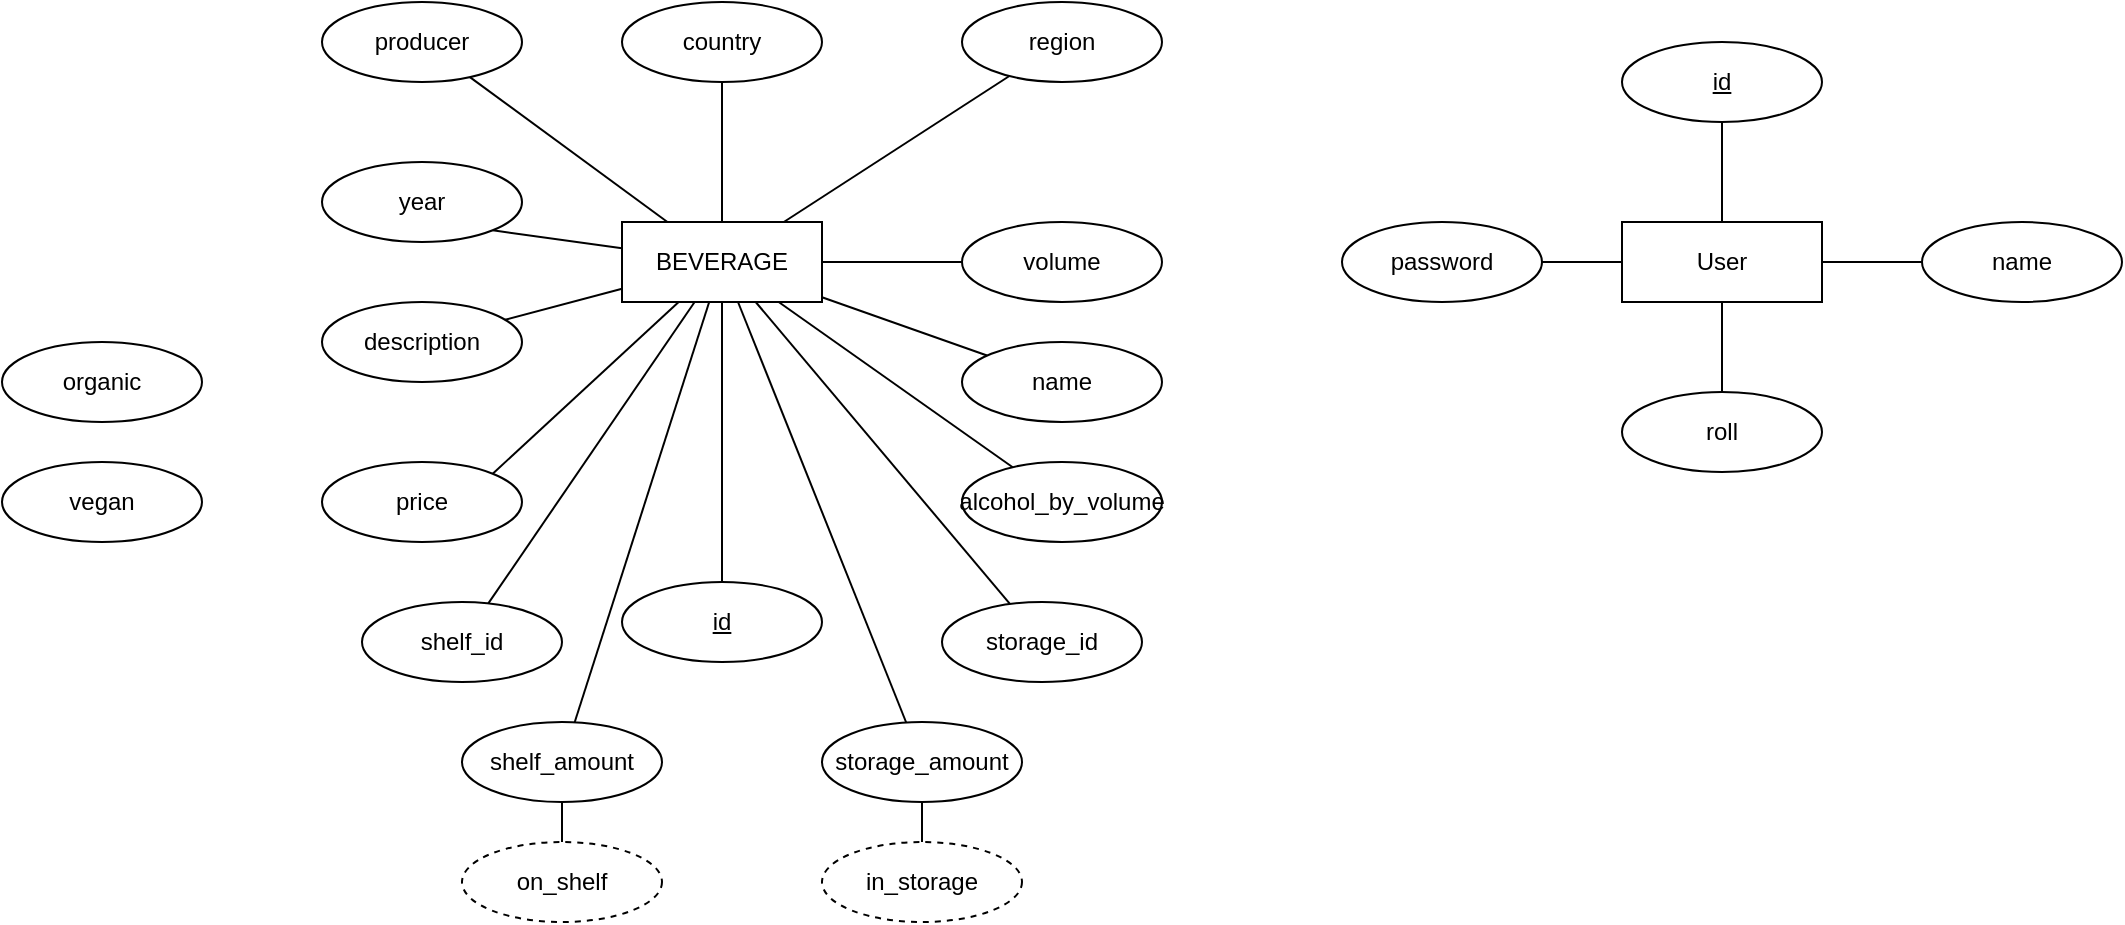 <mxfile>
    <diagram id="eBLj1lRn6UYE3inc8pBK" name="Page-1">
        <mxGraphModel dx="878" dy="587" grid="1" gridSize="10" guides="1" tooltips="1" connect="1" arrows="1" fold="1" page="1" pageScale="1" pageWidth="850" pageHeight="1100" math="0" shadow="0">
            <root>
                <mxCell id="0"/>
                <mxCell id="1" parent="0"/>
                <mxCell id="18" value="in_storage" style="ellipse;whiteSpace=wrap;html=1;align=center;dashed=1;" parent="1" vertex="1">
                    <mxGeometry x="470" y="730" width="100" height="40" as="geometry"/>
                </mxCell>
                <mxCell id="h6sXgx3f2ig4v7rKi6Yk-35" style="edgeStyle=none;html=1;endArrow=none;endFill=0;" parent="1" source="19" target="24" edge="1">
                    <mxGeometry relative="1" as="geometry"/>
                </mxCell>
                <mxCell id="h6sXgx3f2ig4v7rKi6Yk-36" style="edgeStyle=none;html=1;endArrow=none;endFill=0;" parent="1" source="19" target="20" edge="1">
                    <mxGeometry relative="1" as="geometry"/>
                </mxCell>
                <mxCell id="h6sXgx3f2ig4v7rKi6Yk-37" style="edgeStyle=none;html=1;endArrow=none;endFill=0;" parent="1" source="19" target="28" edge="1">
                    <mxGeometry relative="1" as="geometry"/>
                </mxCell>
                <mxCell id="h6sXgx3f2ig4v7rKi6Yk-38" style="edgeStyle=none;html=1;endArrow=none;endFill=0;" parent="1" source="19" target="23" edge="1">
                    <mxGeometry relative="1" as="geometry"/>
                </mxCell>
                <mxCell id="h6sXgx3f2ig4v7rKi6Yk-39" style="edgeStyle=none;html=1;endArrow=none;endFill=0;" parent="1" source="19" target="22" edge="1">
                    <mxGeometry relative="1" as="geometry"/>
                </mxCell>
                <mxCell id="h6sXgx3f2ig4v7rKi6Yk-40" style="edgeStyle=none;html=1;endArrow=none;endFill=0;" parent="1" source="19" target="21" edge="1">
                    <mxGeometry relative="1" as="geometry"/>
                </mxCell>
                <mxCell id="h6sXgx3f2ig4v7rKi6Yk-41" style="edgeStyle=none;html=1;entryX=1;entryY=1;entryDx=0;entryDy=0;endArrow=none;endFill=0;" parent="1" source="19" target="31" edge="1">
                    <mxGeometry relative="1" as="geometry"/>
                </mxCell>
                <mxCell id="h6sXgx3f2ig4v7rKi6Yk-42" style="edgeStyle=none;html=1;endArrow=none;endFill=0;" parent="1" source="19" target="29" edge="1">
                    <mxGeometry relative="1" as="geometry"/>
                </mxCell>
                <mxCell id="h6sXgx3f2ig4v7rKi6Yk-43" style="edgeStyle=none;html=1;entryX=1;entryY=0;entryDx=0;entryDy=0;endArrow=none;endFill=0;" parent="1" source="19" target="26" edge="1">
                    <mxGeometry relative="1" as="geometry"/>
                </mxCell>
                <mxCell id="h6sXgx3f2ig4v7rKi6Yk-44" style="edgeStyle=none;html=1;endArrow=none;endFill=0;" parent="1" source="19" target="27" edge="1">
                    <mxGeometry relative="1" as="geometry"/>
                </mxCell>
                <mxCell id="19" value="BEVERAGE" style="whiteSpace=wrap;html=1;align=center;" parent="1" vertex="1">
                    <mxGeometry x="370" y="420" width="100" height="40" as="geometry"/>
                </mxCell>
                <mxCell id="20" value="name" style="ellipse;whiteSpace=wrap;html=1;align=center;" parent="1" vertex="1">
                    <mxGeometry x="540" y="480" width="100" height="40" as="geometry"/>
                </mxCell>
                <mxCell id="h6sXgx3f2ig4v7rKi6Yk-26" style="edgeStyle=none;html=1;endArrow=none;endFill=0;" parent="1" source="h6sXgx3f2ig4v7rKi6Yk-20" target="h6sXgx3f2ig4v7rKi6Yk-25" edge="1">
                    <mxGeometry relative="1" as="geometry"/>
                </mxCell>
                <mxCell id="h6sXgx3f2ig4v7rKi6Yk-27" style="edgeStyle=none;html=1;endArrow=none;endFill=0;" parent="1" source="h6sXgx3f2ig4v7rKi6Yk-20" target="h6sXgx3f2ig4v7rKi6Yk-24" edge="1">
                    <mxGeometry relative="1" as="geometry"/>
                </mxCell>
                <mxCell id="h6sXgx3f2ig4v7rKi6Yk-28" style="edgeStyle=none;html=1;endArrow=none;endFill=0;" parent="1" source="h6sXgx3f2ig4v7rKi6Yk-20" target="h6sXgx3f2ig4v7rKi6Yk-22" edge="1">
                    <mxGeometry relative="1" as="geometry"/>
                </mxCell>
                <mxCell id="h6sXgx3f2ig4v7rKi6Yk-29" style="edgeStyle=none;html=1;endArrow=none;endFill=0;" parent="1" source="h6sXgx3f2ig4v7rKi6Yk-20" target="h6sXgx3f2ig4v7rKi6Yk-21" edge="1">
                    <mxGeometry relative="1" as="geometry"/>
                </mxCell>
                <mxCell id="h6sXgx3f2ig4v7rKi6Yk-20" value="User" style="whiteSpace=wrap;html=1;align=center;" parent="1" vertex="1">
                    <mxGeometry x="870" y="420" width="100" height="40" as="geometry"/>
                </mxCell>
                <mxCell id="h6sXgx3f2ig4v7rKi6Yk-21" value="&lt;u&gt;id&lt;/u&gt;" style="ellipse;whiteSpace=wrap;html=1;align=center;" parent="1" vertex="1">
                    <mxGeometry x="870" y="330" width="100" height="40" as="geometry"/>
                </mxCell>
                <mxCell id="h6sXgx3f2ig4v7rKi6Yk-22" value="name" style="ellipse;whiteSpace=wrap;html=1;align=center;" parent="1" vertex="1">
                    <mxGeometry x="1020" y="420" width="100" height="40" as="geometry"/>
                </mxCell>
                <mxCell id="21" value="producer" style="ellipse;whiteSpace=wrap;html=1;align=center;" parent="1" vertex="1">
                    <mxGeometry x="220" y="310" width="100" height="40" as="geometry"/>
                </mxCell>
                <mxCell id="h6sXgx3f2ig4v7rKi6Yk-24" value="roll" style="ellipse;whiteSpace=wrap;html=1;align=center;" parent="1" vertex="1">
                    <mxGeometry x="870" y="505" width="100" height="40" as="geometry"/>
                </mxCell>
                <mxCell id="22" value="country" style="ellipse;whiteSpace=wrap;html=1;align=center;" parent="1" vertex="1">
                    <mxGeometry x="370" y="310" width="100" height="40" as="geometry"/>
                </mxCell>
                <mxCell id="h6sXgx3f2ig4v7rKi6Yk-25" value="password" style="ellipse;whiteSpace=wrap;html=1;align=center;" parent="1" vertex="1">
                    <mxGeometry x="730" y="420" width="100" height="40" as="geometry"/>
                </mxCell>
                <mxCell id="23" value="region" style="ellipse;whiteSpace=wrap;html=1;align=center;" parent="1" vertex="1">
                    <mxGeometry x="540" y="310" width="100" height="40" as="geometry"/>
                </mxCell>
                <mxCell id="24" value="id" style="ellipse;whiteSpace=wrap;html=1;align=center;fontStyle=4;" parent="1" vertex="1">
                    <mxGeometry x="370" y="600" width="100" height="40" as="geometry"/>
                </mxCell>
                <mxCell id="h6sXgx3f2ig4v7rKi6Yk-49" style="edgeStyle=none;html=1;endArrow=none;endFill=0;" parent="1" source="25" target="19" edge="1">
                    <mxGeometry relative="1" as="geometry"/>
                </mxCell>
                <mxCell id="h6sXgx3f2ig4v7rKi6Yk-50" style="edgeStyle=none;html=1;endArrow=none;endFill=0;" parent="1" source="25" target="18" edge="1">
                    <mxGeometry relative="1" as="geometry"/>
                </mxCell>
                <mxCell id="25" value="storage_amount" style="ellipse;whiteSpace=wrap;html=1;align=center;" parent="1" vertex="1">
                    <mxGeometry x="470" y="670" width="100" height="40" as="geometry"/>
                </mxCell>
                <mxCell id="26" value="price" style="ellipse;whiteSpace=wrap;html=1;align=center;" parent="1" vertex="1">
                    <mxGeometry x="220" y="540" width="100" height="40" as="geometry"/>
                </mxCell>
                <mxCell id="27" value="alcohol_by_volume" style="ellipse;whiteSpace=wrap;html=1;align=center;" parent="1" vertex="1">
                    <mxGeometry x="540" y="540" width="100" height="40" as="geometry"/>
                </mxCell>
                <mxCell id="28" value="volume" style="ellipse;whiteSpace=wrap;html=1;align=center;" parent="1" vertex="1">
                    <mxGeometry x="540" y="420" width="100" height="40" as="geometry"/>
                </mxCell>
                <mxCell id="29" value="description" style="ellipse;whiteSpace=wrap;html=1;align=center;" parent="1" vertex="1">
                    <mxGeometry x="220" y="460" width="100" height="40" as="geometry"/>
                </mxCell>
                <mxCell id="h6sXgx3f2ig4v7rKi6Yk-46" style="edgeStyle=none;html=1;endArrow=none;endFill=0;" parent="1" source="30" target="19" edge="1">
                    <mxGeometry relative="1" as="geometry"/>
                </mxCell>
                <mxCell id="30" value="shelf_id" style="ellipse;whiteSpace=wrap;html=1;align=center;" parent="1" vertex="1">
                    <mxGeometry x="240" y="610" width="100" height="40" as="geometry"/>
                </mxCell>
                <mxCell id="31" value="year" style="ellipse;whiteSpace=wrap;html=1;align=center;" parent="1" vertex="1">
                    <mxGeometry x="220" y="390" width="100" height="40" as="geometry"/>
                </mxCell>
                <mxCell id="h6sXgx3f2ig4v7rKi6Yk-48" style="edgeStyle=none;html=1;endArrow=none;endFill=0;" parent="1" source="32" target="19" edge="1">
                    <mxGeometry relative="1" as="geometry"/>
                </mxCell>
                <mxCell id="32" value="storage_id" style="ellipse;whiteSpace=wrap;html=1;align=center;" parent="1" vertex="1">
                    <mxGeometry x="530" y="610" width="100" height="40" as="geometry"/>
                </mxCell>
                <mxCell id="h6sXgx3f2ig4v7rKi6Yk-47" style="edgeStyle=none;html=1;endArrow=none;endFill=0;" parent="1" source="33" target="19" edge="1">
                    <mxGeometry relative="1" as="geometry"/>
                </mxCell>
                <mxCell id="h6sXgx3f2ig4v7rKi6Yk-51" style="edgeStyle=none;html=1;endArrow=none;endFill=0;" parent="1" source="33" target="35" edge="1">
                    <mxGeometry relative="1" as="geometry"/>
                </mxCell>
                <mxCell id="33" value="shelf_amount" style="ellipse;whiteSpace=wrap;html=1;align=center;" parent="1" vertex="1">
                    <mxGeometry x="290" y="670" width="100" height="40" as="geometry"/>
                </mxCell>
                <mxCell id="35" value="on_shelf" style="ellipse;whiteSpace=wrap;html=1;align=center;dashed=1;" parent="1" vertex="1">
                    <mxGeometry x="290" y="730" width="100" height="40" as="geometry"/>
                </mxCell>
                <mxCell id="36" value="organic" style="ellipse;whiteSpace=wrap;html=1;align=center;" vertex="1" parent="1">
                    <mxGeometry x="60" y="480" width="100" height="40" as="geometry"/>
                </mxCell>
                <mxCell id="37" value="vegan" style="ellipse;whiteSpace=wrap;html=1;align=center;" vertex="1" parent="1">
                    <mxGeometry x="60" y="540" width="100" height="40" as="geometry"/>
                </mxCell>
            </root>
        </mxGraphModel>
    </diagram>
</mxfile>